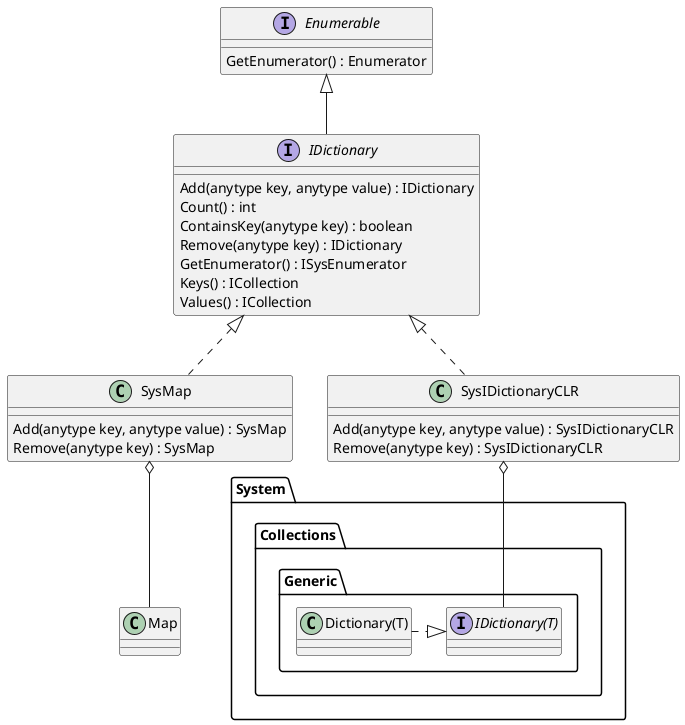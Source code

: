 @startuml "IDictionary"

interface Enumerable{
    GetEnumerator() : Enumerator
}

interface IDictionary{
    Add(anytype key, anytype value) : IDictionary
    Count() : int
    ContainsKey(anytype key) : boolean
    Remove(anytype key) : IDictionary
    GetEnumerator() : ISysEnumerator
    Keys() : ICollection
    Values() : ICollection
}
Enumerable <|-- IDictionary

class SysMap{
    Add(anytype key, anytype value) : SysMap
    Remove(anytype key) : SysMap
}
IDictionary <|.. SysMap

class Map{
}
SysMap o-- Map

class SysIDictionaryCLR{
    Add(anytype key, anytype value) : SysIDictionaryCLR
    Remove(anytype key) : SysIDictionaryCLR
}
IDictionary <|.. SysIDictionaryCLR

package System.Collections.Generic{
    interface IDictionary(T){
    }
    SysIDictionaryCLR o-- "IDictionary(T)"
    "Dictionary(T)" .|> "IDictionary(T)"
}

@enduml